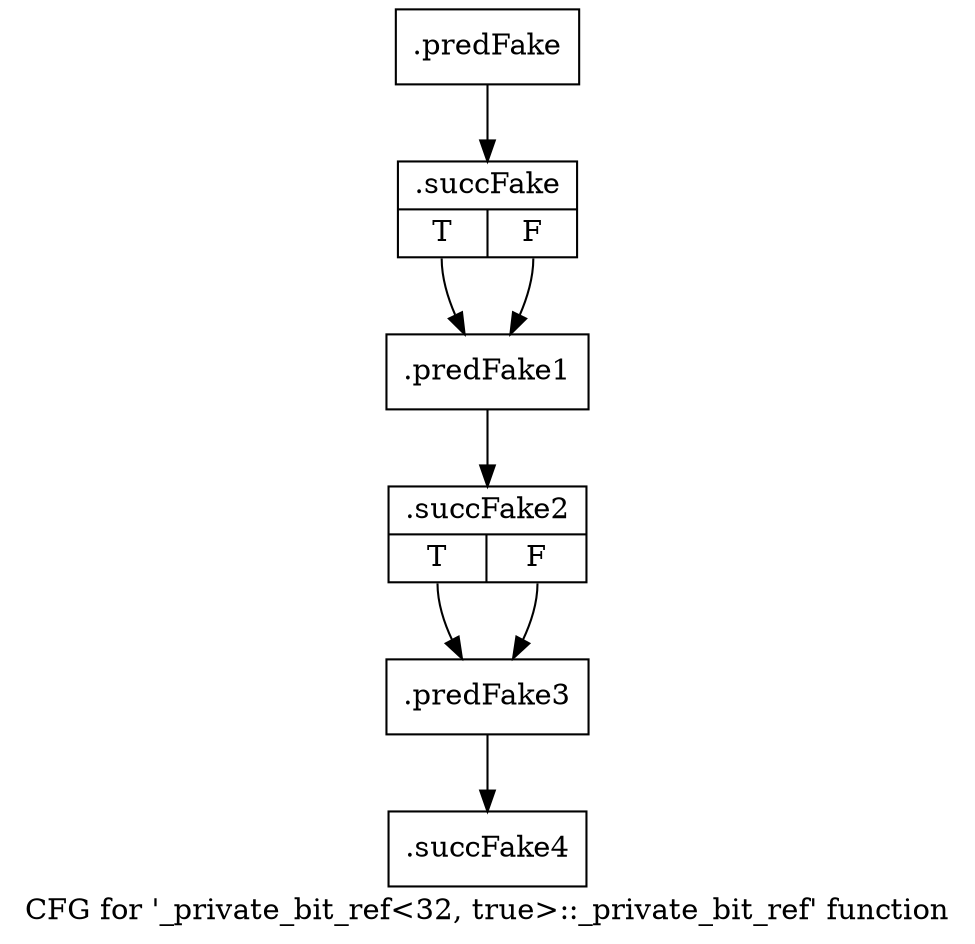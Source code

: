 digraph "CFG for '_private_bit_ref\<32, true\>::_private_bit_ref' function" {
	label="CFG for '_private_bit_ref\<32, true\>::_private_bit_ref' function";

	Node0x47aa0c0 [shape=record,filename="",linenumber="",label="{.predFake}"];
	Node0x47aa0c0 -> Node0x47ce400[ callList="" memoryops="" filename="/media/miguel/NewVolume/Linux/Xilinx/Vitis_HLS/2020.2/include/etc/ap_private.h" execusionnum="0"];
	Node0x47ce400 [shape=record,filename="/media/miguel/NewVolume/Linux/Xilinx/Vitis_HLS/2020.2/include/etc/ap_private.h",linenumber="6789",label="{.succFake|{<s0>T|<s1>F}}"];
	Node0x47ce400:s0 -> Node0x47aa1b0[ callList="" memoryops="" filename="/media/miguel/NewVolume/Linux/Xilinx/Vitis_HLS/2020.2/include/etc/ap_private.h" execusionnum="0"];
	Node0x47ce400:s1 -> Node0x47aa1b0;
	Node0x47aa1b0 [shape=record,filename="/media/miguel/NewVolume/Linux/Xilinx/Vitis_HLS/2020.2/include/etc/ap_private.h",linenumber="6789",label="{.predFake1}"];
	Node0x47aa1b0 -> Node0x47cf960[ callList="" memoryops="" filename="/media/miguel/NewVolume/Linux/Xilinx/Vitis_HLS/2020.2/include/etc/ap_private.h" execusionnum="0"];
	Node0x47cf960 [shape=record,filename="/media/miguel/NewVolume/Linux/Xilinx/Vitis_HLS/2020.2/include/etc/ap_private.h",linenumber="6791",label="{.succFake2|{<s0>T|<s1>F}}"];
	Node0x47cf960:s0 -> Node0x47aa2f0[ callList="" memoryops="" filename="/media/miguel/NewVolume/Linux/Xilinx/Vitis_HLS/2020.2/include/etc/ap_private.h" execusionnum="0"];
	Node0x47cf960:s1 -> Node0x47aa2f0;
	Node0x47aa2f0 [shape=record,filename="/media/miguel/NewVolume/Linux/Xilinx/Vitis_HLS/2020.2/include/etc/ap_private.h",linenumber="6791",label="{.predFake3}"];
	Node0x47aa2f0 -> Node0x47cf2f0[ callList="" memoryops="" filename="/media/miguel/NewVolume/Linux/Xilinx/Vitis_HLS/2020.2/include/etc/ap_private.h" execusionnum="0"];
	Node0x47cf2f0 [shape=record,filename="/media/miguel/NewVolume/Linux/Xilinx/Vitis_HLS/2020.2/include/etc/ap_private.h",linenumber="6793",label="{.succFake4}"];
}
